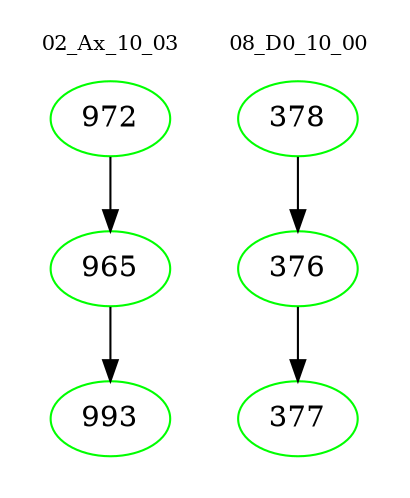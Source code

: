 digraph{
subgraph cluster_0 {
color = white
label = "02_Ax_10_03";
fontsize=10;
T0_972 [label="972", color="green"]
T0_972 -> T0_965 [color="black"]
T0_965 [label="965", color="green"]
T0_965 -> T0_993 [color="black"]
T0_993 [label="993", color="green"]
}
subgraph cluster_1 {
color = white
label = "08_D0_10_00";
fontsize=10;
T1_378 [label="378", color="green"]
T1_378 -> T1_376 [color="black"]
T1_376 [label="376", color="green"]
T1_376 -> T1_377 [color="black"]
T1_377 [label="377", color="green"]
}
}
